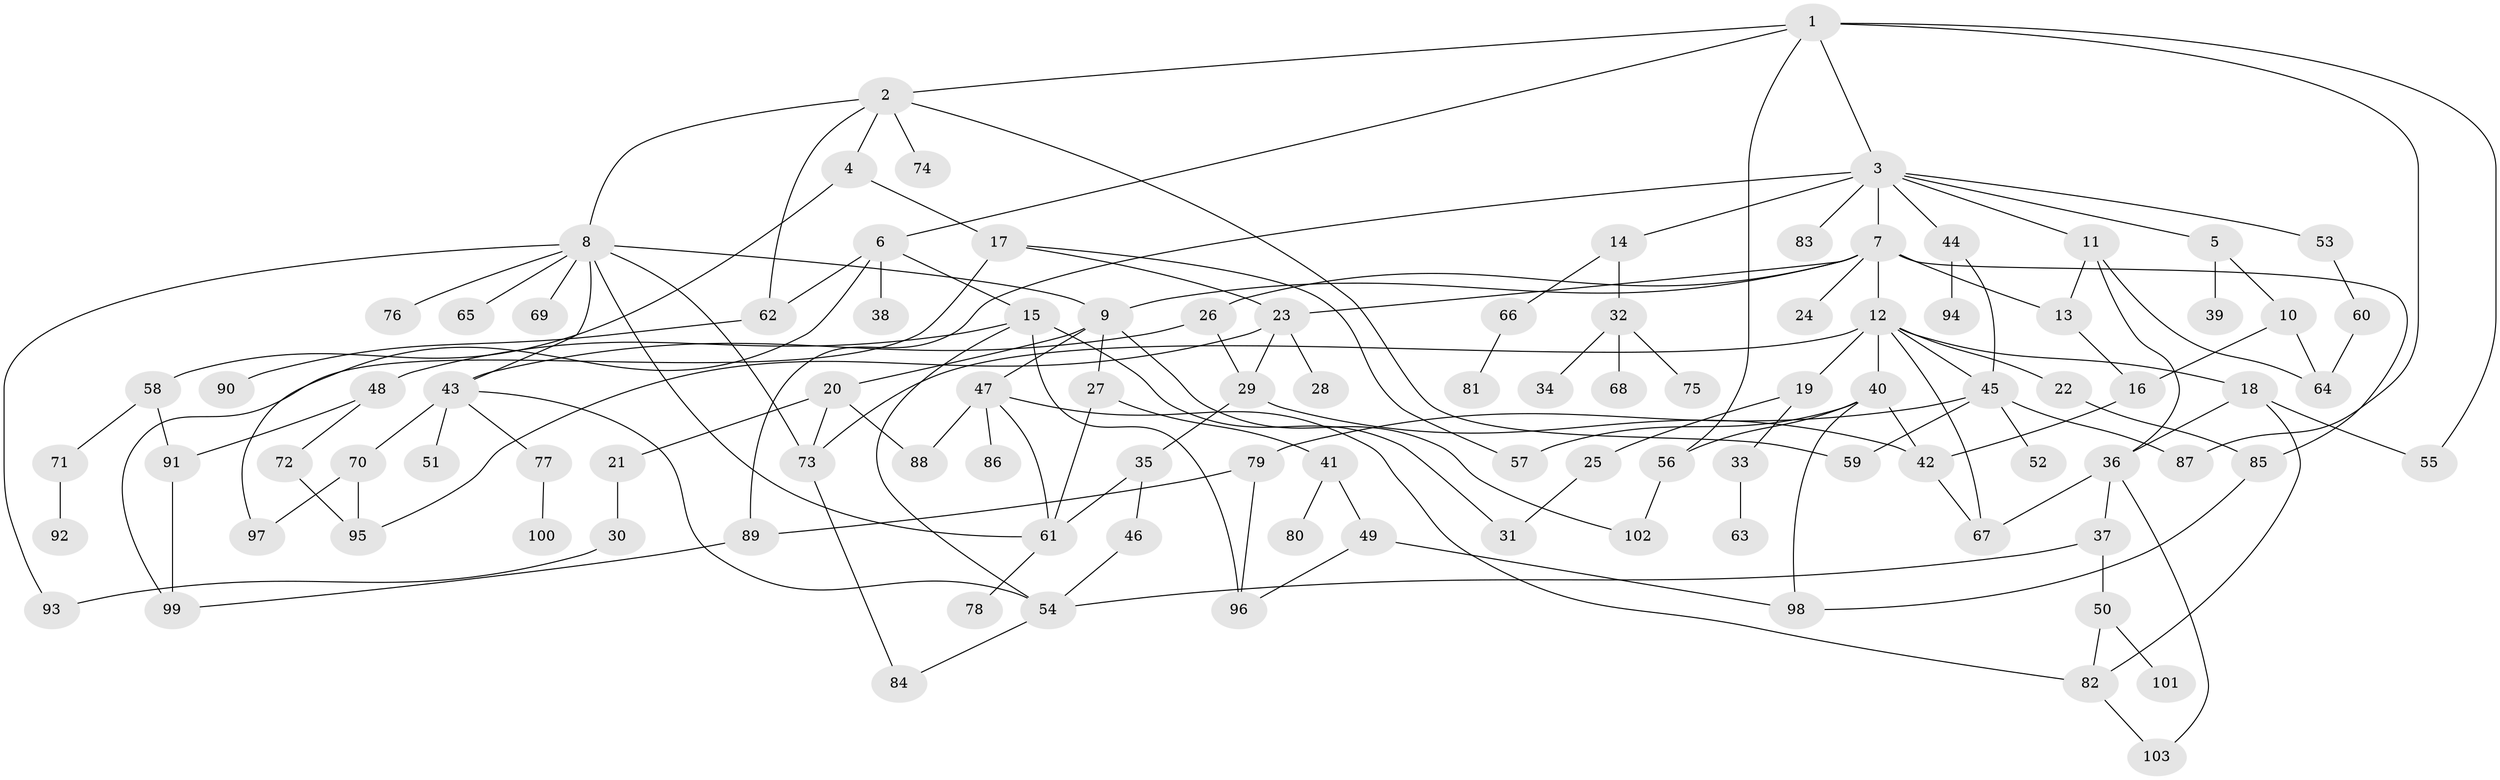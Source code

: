 // coarse degree distribution, {6: 0.08823529411764706, 8: 0.029411764705882353, 5: 0.10294117647058823, 2: 0.17647058823529413, 9: 0.014705882352941176, 11: 0.014705882352941176, 4: 0.08823529411764706, 7: 0.014705882352941176, 3: 0.22058823529411764, 1: 0.25}
// Generated by graph-tools (version 1.1) at 2025/41/03/06/25 10:41:28]
// undirected, 103 vertices, 150 edges
graph export_dot {
graph [start="1"]
  node [color=gray90,style=filled];
  1;
  2;
  3;
  4;
  5;
  6;
  7;
  8;
  9;
  10;
  11;
  12;
  13;
  14;
  15;
  16;
  17;
  18;
  19;
  20;
  21;
  22;
  23;
  24;
  25;
  26;
  27;
  28;
  29;
  30;
  31;
  32;
  33;
  34;
  35;
  36;
  37;
  38;
  39;
  40;
  41;
  42;
  43;
  44;
  45;
  46;
  47;
  48;
  49;
  50;
  51;
  52;
  53;
  54;
  55;
  56;
  57;
  58;
  59;
  60;
  61;
  62;
  63;
  64;
  65;
  66;
  67;
  68;
  69;
  70;
  71;
  72;
  73;
  74;
  75;
  76;
  77;
  78;
  79;
  80;
  81;
  82;
  83;
  84;
  85;
  86;
  87;
  88;
  89;
  90;
  91;
  92;
  93;
  94;
  95;
  96;
  97;
  98;
  99;
  100;
  101;
  102;
  103;
  1 -- 2;
  1 -- 3;
  1 -- 6;
  1 -- 87;
  1 -- 56;
  1 -- 55;
  2 -- 4;
  2 -- 8;
  2 -- 74;
  2 -- 62;
  2 -- 59;
  3 -- 5;
  3 -- 7;
  3 -- 11;
  3 -- 14;
  3 -- 44;
  3 -- 53;
  3 -- 83;
  3 -- 89;
  4 -- 17;
  4 -- 58;
  5 -- 10;
  5 -- 39;
  6 -- 15;
  6 -- 38;
  6 -- 62;
  6 -- 97;
  7 -- 9;
  7 -- 12;
  7 -- 13;
  7 -- 24;
  7 -- 26;
  7 -- 85;
  7 -- 23;
  8 -- 43;
  8 -- 61;
  8 -- 65;
  8 -- 69;
  8 -- 76;
  8 -- 93;
  8 -- 73;
  8 -- 9;
  9 -- 20;
  9 -- 27;
  9 -- 47;
  9 -- 102;
  10 -- 16;
  10 -- 64;
  11 -- 36;
  11 -- 13;
  11 -- 64;
  12 -- 18;
  12 -- 19;
  12 -- 22;
  12 -- 40;
  12 -- 73;
  12 -- 67;
  12 -- 45;
  13 -- 16;
  14 -- 32;
  14 -- 66;
  15 -- 31;
  15 -- 48;
  15 -- 96;
  15 -- 54;
  16 -- 42;
  17 -- 23;
  17 -- 57;
  17 -- 99;
  18 -- 36;
  18 -- 55;
  18 -- 82;
  19 -- 25;
  19 -- 33;
  20 -- 21;
  20 -- 88;
  20 -- 73;
  21 -- 30;
  22 -- 85;
  23 -- 28;
  23 -- 29;
  23 -- 95;
  25 -- 31;
  26 -- 29;
  26 -- 43;
  27 -- 41;
  27 -- 61;
  29 -- 35;
  29 -- 42;
  30 -- 93;
  32 -- 34;
  32 -- 68;
  32 -- 75;
  33 -- 63;
  35 -- 46;
  35 -- 61;
  36 -- 37;
  36 -- 67;
  36 -- 103;
  37 -- 50;
  37 -- 54;
  40 -- 56;
  40 -- 98;
  40 -- 42;
  40 -- 57;
  41 -- 49;
  41 -- 80;
  42 -- 67;
  43 -- 51;
  43 -- 54;
  43 -- 70;
  43 -- 77;
  44 -- 45;
  44 -- 94;
  45 -- 52;
  45 -- 59;
  45 -- 79;
  45 -- 87;
  46 -- 54;
  47 -- 86;
  47 -- 88;
  47 -- 82;
  47 -- 61;
  48 -- 72;
  48 -- 91;
  49 -- 96;
  49 -- 98;
  50 -- 101;
  50 -- 82;
  53 -- 60;
  54 -- 84;
  56 -- 102;
  58 -- 71;
  58 -- 91;
  60 -- 64;
  61 -- 78;
  62 -- 90;
  66 -- 81;
  70 -- 95;
  70 -- 97;
  71 -- 92;
  72 -- 95;
  73 -- 84;
  77 -- 100;
  79 -- 89;
  79 -- 96;
  82 -- 103;
  85 -- 98;
  89 -- 99;
  91 -- 99;
}
